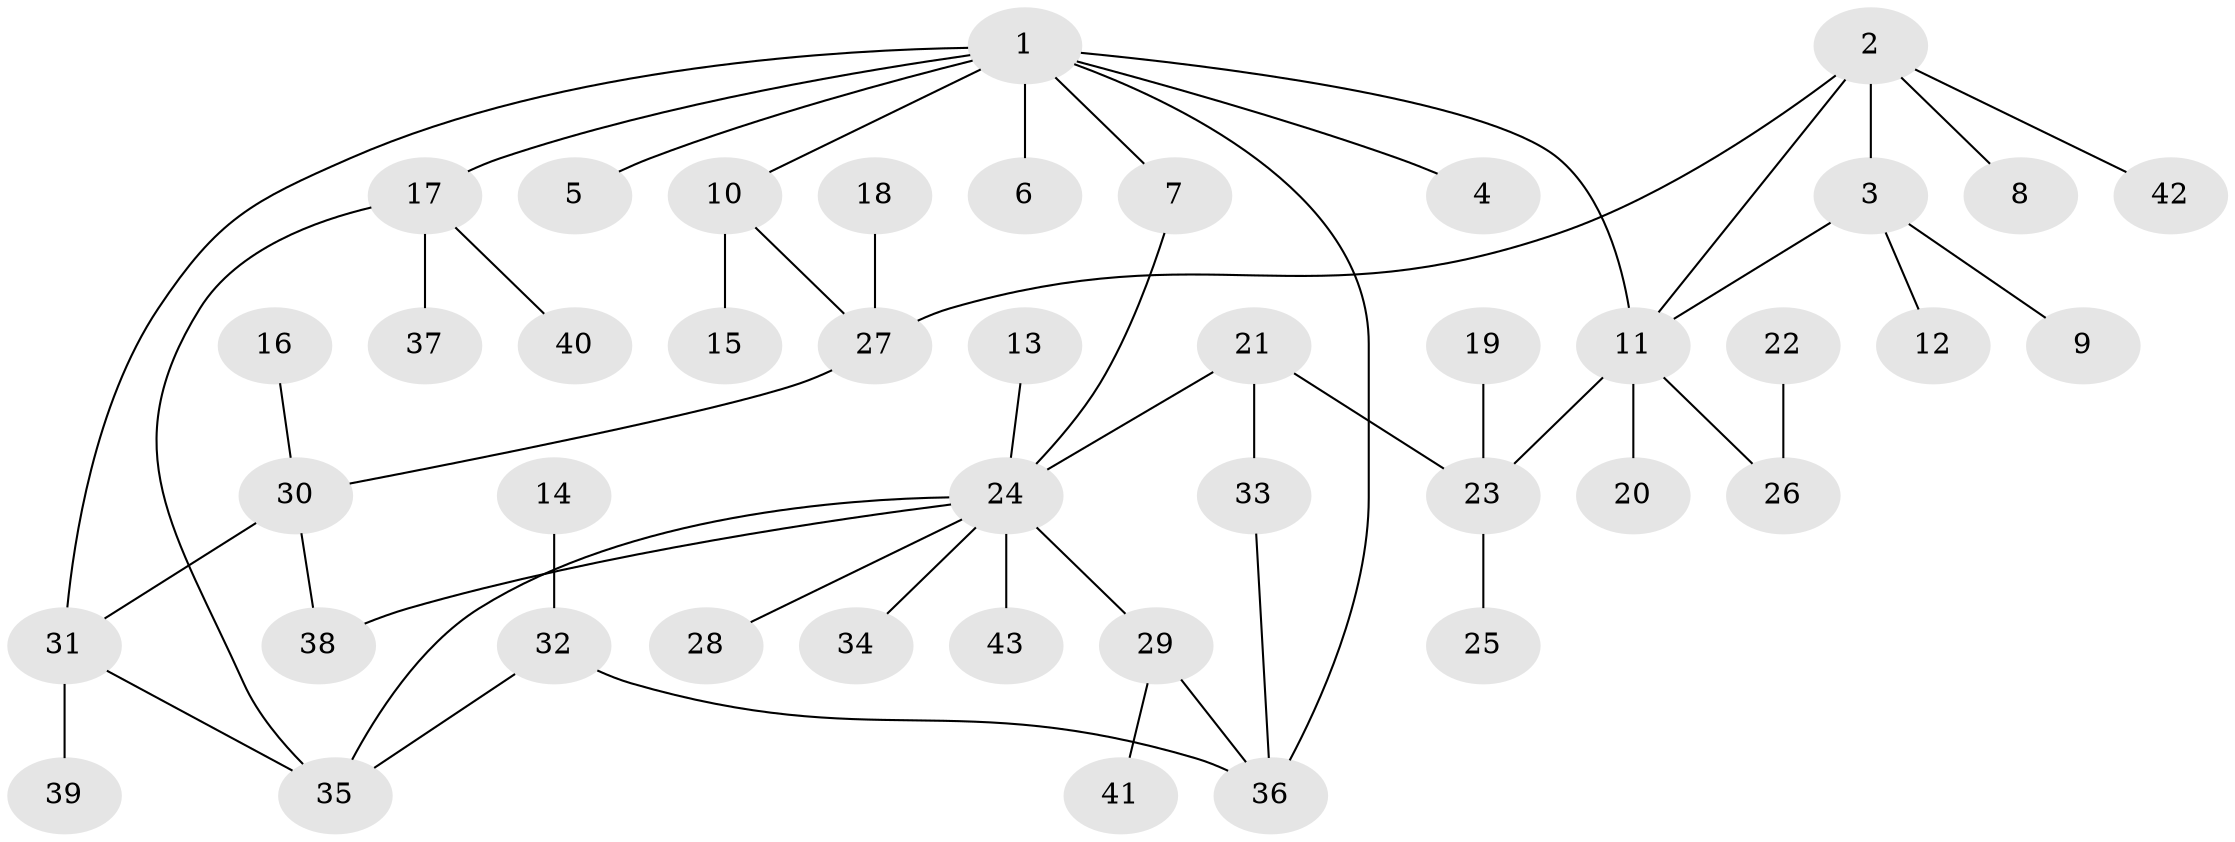 // original degree distribution, {8: 0.011627906976744186, 4: 0.13953488372093023, 2: 0.26744186046511625, 6: 0.023255813953488372, 3: 0.11627906976744186, 1: 0.4186046511627907, 5: 0.023255813953488372}
// Generated by graph-tools (version 1.1) at 2025/25/03/09/25 03:25:27]
// undirected, 43 vertices, 52 edges
graph export_dot {
graph [start="1"]
  node [color=gray90,style=filled];
  1;
  2;
  3;
  4;
  5;
  6;
  7;
  8;
  9;
  10;
  11;
  12;
  13;
  14;
  15;
  16;
  17;
  18;
  19;
  20;
  21;
  22;
  23;
  24;
  25;
  26;
  27;
  28;
  29;
  30;
  31;
  32;
  33;
  34;
  35;
  36;
  37;
  38;
  39;
  40;
  41;
  42;
  43;
  1 -- 4 [weight=1.0];
  1 -- 5 [weight=1.0];
  1 -- 6 [weight=1.0];
  1 -- 7 [weight=1.0];
  1 -- 10 [weight=1.0];
  1 -- 11 [weight=1.0];
  1 -- 17 [weight=1.0];
  1 -- 31 [weight=1.0];
  1 -- 36 [weight=1.0];
  2 -- 3 [weight=1.0];
  2 -- 8 [weight=1.0];
  2 -- 11 [weight=1.0];
  2 -- 27 [weight=1.0];
  2 -- 42 [weight=1.0];
  3 -- 9 [weight=1.0];
  3 -- 11 [weight=1.0];
  3 -- 12 [weight=1.0];
  7 -- 24 [weight=1.0];
  10 -- 15 [weight=1.0];
  10 -- 27 [weight=1.0];
  11 -- 20 [weight=1.0];
  11 -- 23 [weight=1.0];
  11 -- 26 [weight=1.0];
  13 -- 24 [weight=1.0];
  14 -- 32 [weight=1.0];
  16 -- 30 [weight=1.0];
  17 -- 35 [weight=1.0];
  17 -- 37 [weight=1.0];
  17 -- 40 [weight=1.0];
  18 -- 27 [weight=1.0];
  19 -- 23 [weight=1.0];
  21 -- 23 [weight=1.0];
  21 -- 24 [weight=1.0];
  21 -- 33 [weight=1.0];
  22 -- 26 [weight=1.0];
  23 -- 25 [weight=1.0];
  24 -- 28 [weight=1.0];
  24 -- 29 [weight=1.0];
  24 -- 34 [weight=1.0];
  24 -- 35 [weight=1.0];
  24 -- 38 [weight=1.0];
  24 -- 43 [weight=1.0];
  27 -- 30 [weight=1.0];
  29 -- 36 [weight=1.0];
  29 -- 41 [weight=1.0];
  30 -- 31 [weight=1.0];
  30 -- 38 [weight=1.0];
  31 -- 35 [weight=1.0];
  31 -- 39 [weight=1.0];
  32 -- 35 [weight=1.0];
  32 -- 36 [weight=1.0];
  33 -- 36 [weight=1.0];
}
